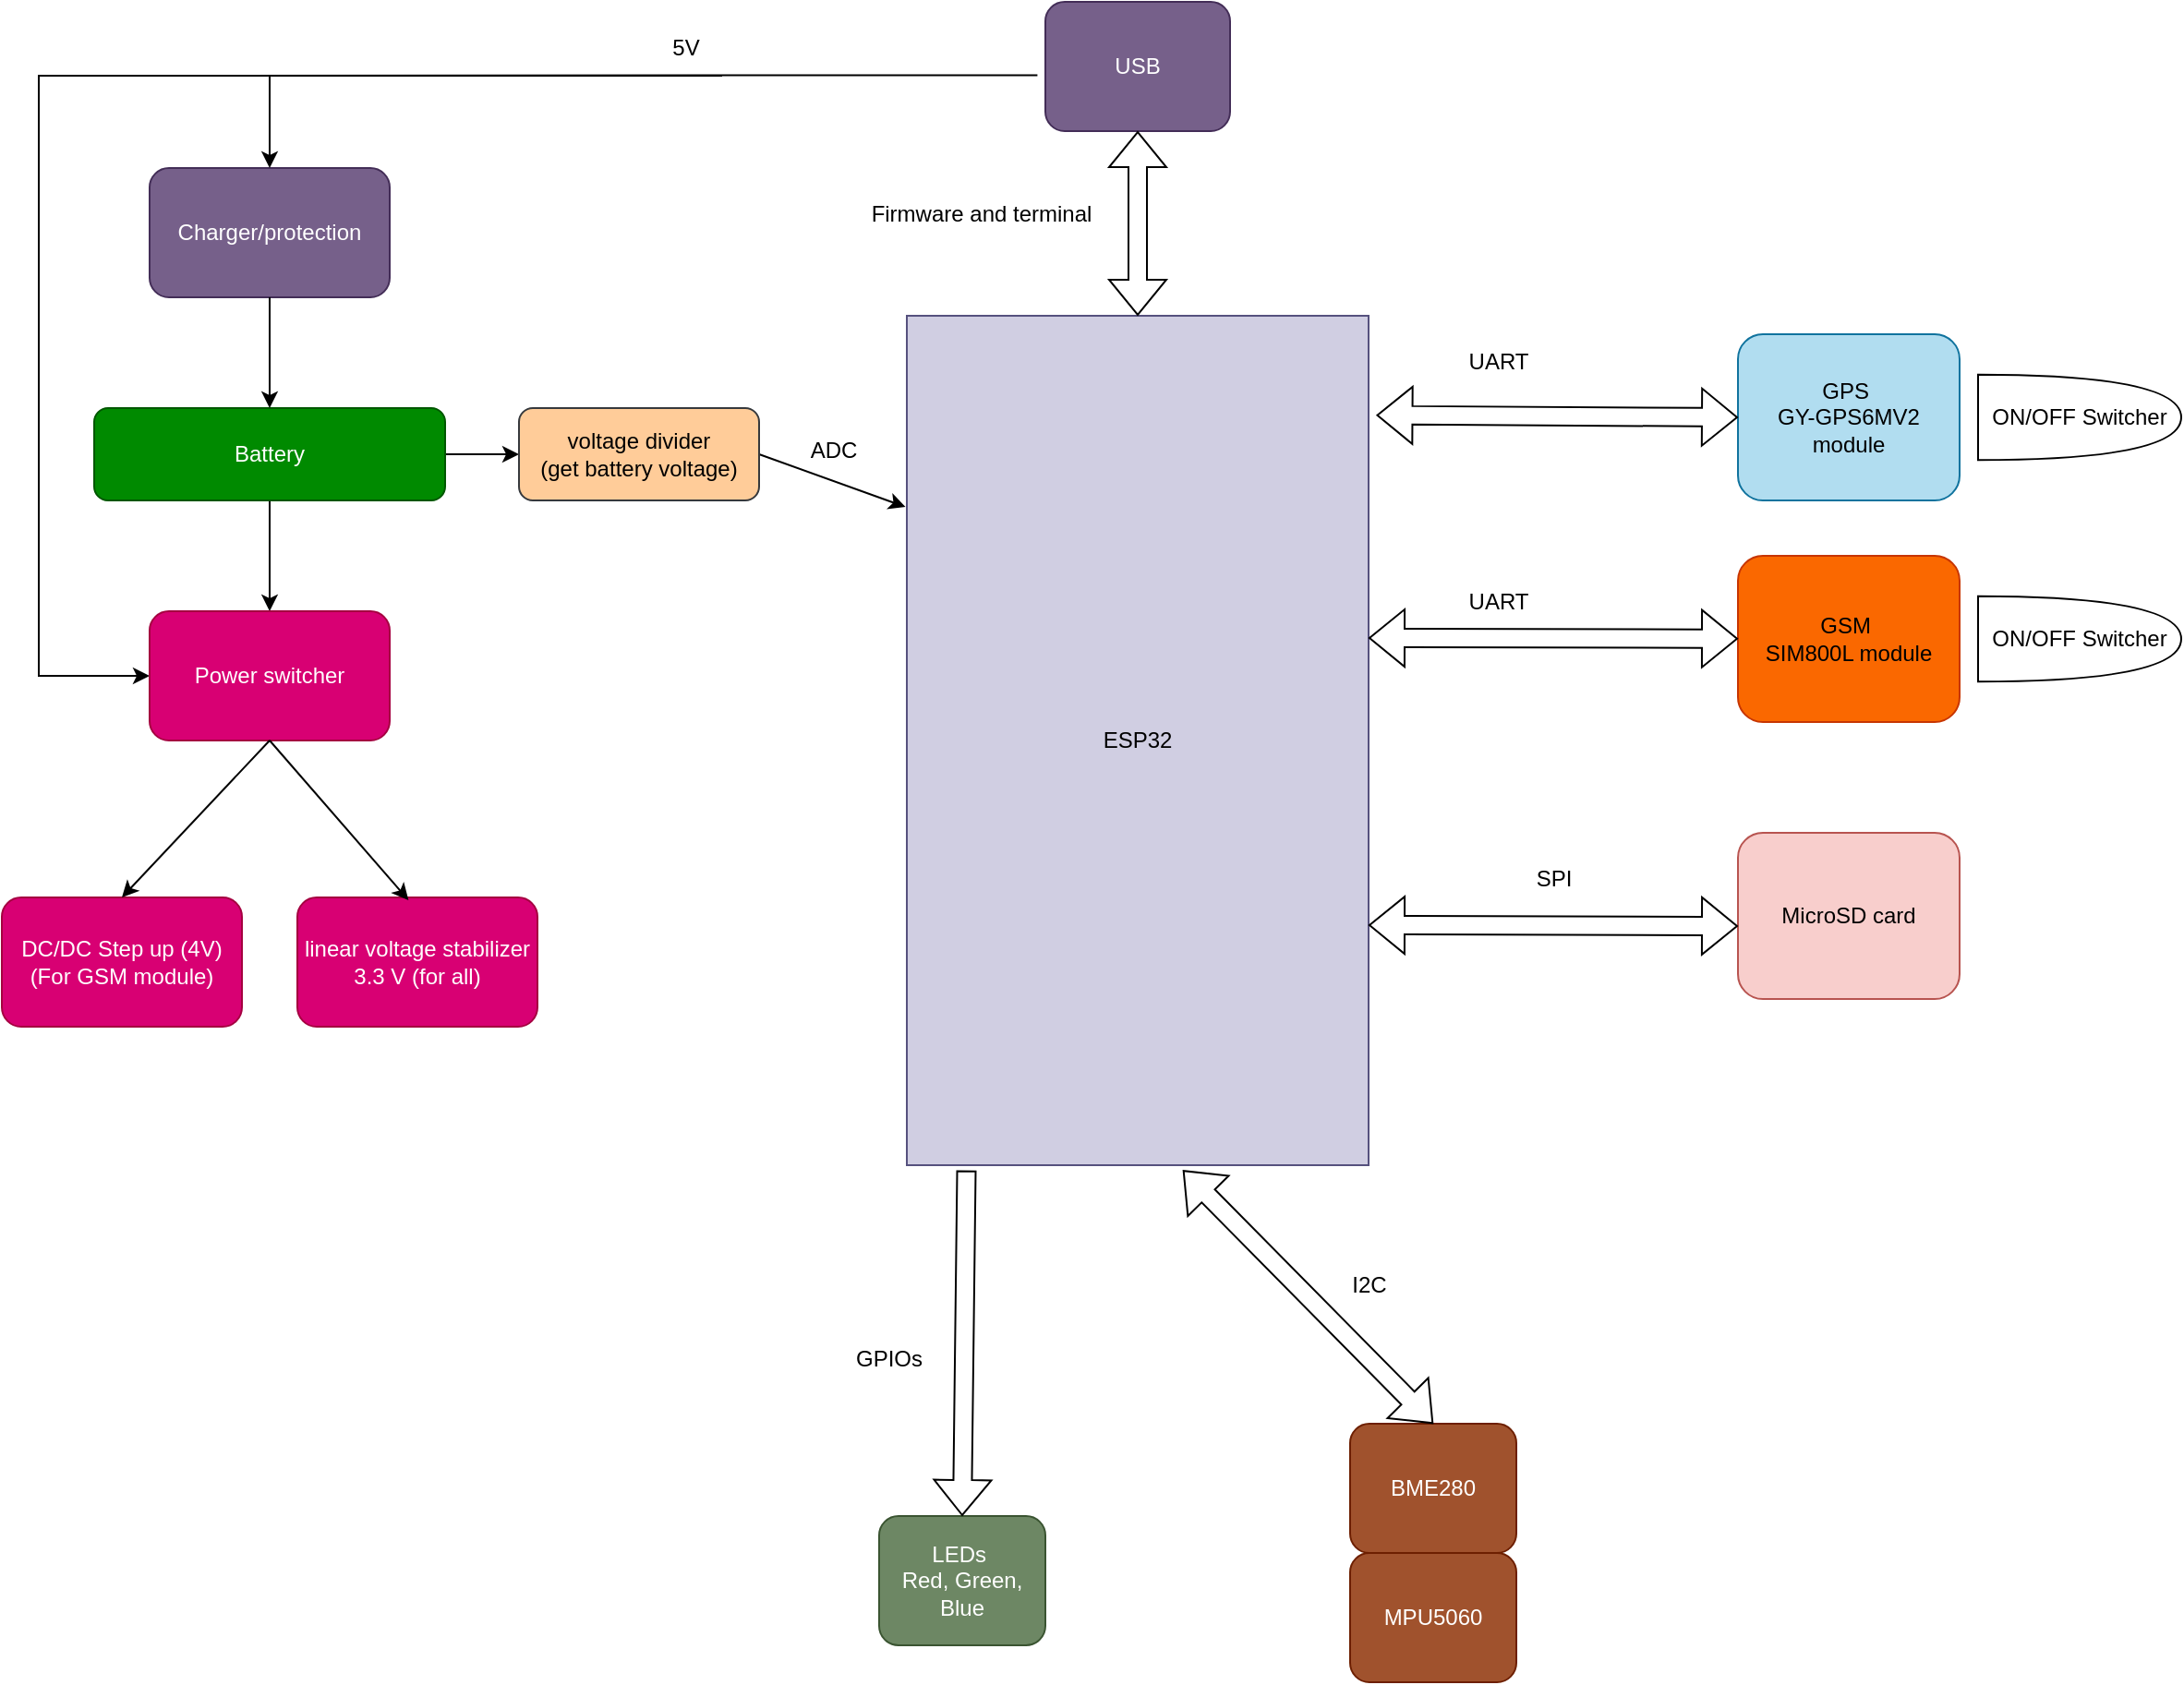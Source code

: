 <mxfile version="23.1.2" type="device">
  <diagram name="Сторінка-1" id="lQlykuT76nLz_-_hPbVb">
    <mxGraphModel dx="2231" dy="1077" grid="0" gridSize="10" guides="1" tooltips="1" connect="1" arrows="1" fold="1" page="1" pageScale="1" pageWidth="827" pageHeight="1169" math="0" shadow="0">
      <root>
        <mxCell id="0" />
        <mxCell id="1" parent="0" />
        <mxCell id="YlhcBeEanbGtURB7-T1P-1" value="ESP32" style="rounded=0;whiteSpace=wrap;html=1;fillColor=#d0cee2;strokeColor=#56517e;" vertex="1" parent="1">
          <mxGeometry x="499" y="220" width="250" height="460" as="geometry" />
        </mxCell>
        <mxCell id="YlhcBeEanbGtURB7-T1P-2" value="GPS&amp;nbsp;&lt;br&gt;&amp;nbsp;GY-GPS6MV2&amp;nbsp;&lt;br&gt;module" style="rounded=1;whiteSpace=wrap;html=1;fillColor=#b1ddf0;strokeColor=#10739e;" vertex="1" parent="1">
          <mxGeometry x="949" y="230" width="120" height="90" as="geometry" />
        </mxCell>
        <mxCell id="YlhcBeEanbGtURB7-T1P-3" value="GSM&amp;nbsp;&lt;br&gt;SIM800L module" style="rounded=1;whiteSpace=wrap;html=1;fillColor=#fa6800;strokeColor=#C73500;fontColor=#000000;" vertex="1" parent="1">
          <mxGeometry x="949" y="350" width="120" height="90" as="geometry" />
        </mxCell>
        <mxCell id="YlhcBeEanbGtURB7-T1P-4" value="MicroSD card" style="rounded=1;whiteSpace=wrap;html=1;fillColor=#f8cecc;strokeColor=#b85450;" vertex="1" parent="1">
          <mxGeometry x="949" y="500" width="120" height="90" as="geometry" />
        </mxCell>
        <mxCell id="YlhcBeEanbGtURB7-T1P-5" value="BME280" style="rounded=1;whiteSpace=wrap;html=1;fillColor=#a0522d;fontColor=#ffffff;strokeColor=#6D1F00;" vertex="1" parent="1">
          <mxGeometry x="739" y="820" width="90" height="70" as="geometry" />
        </mxCell>
        <mxCell id="YlhcBeEanbGtURB7-T1P-6" value="MPU5060" style="rounded=1;whiteSpace=wrap;html=1;fillColor=#a0522d;fontColor=#ffffff;strokeColor=#6D1F00;" vertex="1" parent="1">
          <mxGeometry x="739" y="890" width="90" height="70" as="geometry" />
        </mxCell>
        <mxCell id="YlhcBeEanbGtURB7-T1P-7" value="LEDs&amp;nbsp;&lt;br&gt;Red, Green, Blue" style="rounded=1;whiteSpace=wrap;html=1;fillColor=#6d8764;fontColor=#ffffff;strokeColor=#3A5431;" vertex="1" parent="1">
          <mxGeometry x="484" y="870" width="90" height="70" as="geometry" />
        </mxCell>
        <mxCell id="YlhcBeEanbGtURB7-T1P-8" value="USB" style="rounded=1;whiteSpace=wrap;html=1;fillColor=#76608a;fontColor=#ffffff;strokeColor=#432D57;" vertex="1" parent="1">
          <mxGeometry x="574" y="50" width="100" height="70" as="geometry" />
        </mxCell>
        <mxCell id="YlhcBeEanbGtURB7-T1P-25" value="" style="edgeStyle=orthogonalEdgeStyle;rounded=0;orthogonalLoop=1;jettySize=auto;html=1;" edge="1" parent="1" source="YlhcBeEanbGtURB7-T1P-9" target="YlhcBeEanbGtURB7-T1P-24">
          <mxGeometry relative="1" as="geometry" />
        </mxCell>
        <mxCell id="YlhcBeEanbGtURB7-T1P-50" value="" style="edgeStyle=orthogonalEdgeStyle;rounded=0;orthogonalLoop=1;jettySize=auto;html=1;" edge="1" parent="1" source="YlhcBeEanbGtURB7-T1P-9" target="YlhcBeEanbGtURB7-T1P-48">
          <mxGeometry relative="1" as="geometry" />
        </mxCell>
        <mxCell id="YlhcBeEanbGtURB7-T1P-9" value="Battery" style="rounded=1;whiteSpace=wrap;html=1;fillColor=#008a00;strokeColor=#005700;fontColor=#ffffff;" vertex="1" parent="1">
          <mxGeometry x="59" y="270" width="190" height="50" as="geometry" />
        </mxCell>
        <mxCell id="YlhcBeEanbGtURB7-T1P-10" value="Charger/protection" style="rounded=1;whiteSpace=wrap;html=1;fillColor=#76608a;fontColor=#ffffff;strokeColor=#432D57;" vertex="1" parent="1">
          <mxGeometry x="89" y="140" width="130" height="70" as="geometry" />
        </mxCell>
        <mxCell id="YlhcBeEanbGtURB7-T1P-11" value="DC/DC Step up (4V)&lt;br&gt;(For GSM module)" style="rounded=1;whiteSpace=wrap;html=1;fillColor=#d80073;fontColor=#ffffff;strokeColor=#A50040;" vertex="1" parent="1">
          <mxGeometry x="9" y="535" width="130" height="70" as="geometry" />
        </mxCell>
        <mxCell id="YlhcBeEanbGtURB7-T1P-12" value="linear voltage stabilizer 3.3 V (for all)" style="rounded=1;whiteSpace=wrap;html=1;fillColor=#d80073;fontColor=#ffffff;strokeColor=#A50040;" vertex="1" parent="1">
          <mxGeometry x="169" y="535" width="130" height="70" as="geometry" />
        </mxCell>
        <mxCell id="YlhcBeEanbGtURB7-T1P-14" value="Firmware and terminal" style="text;html=1;align=center;verticalAlign=middle;resizable=0;points=[];autosize=1;strokeColor=none;fillColor=none;" vertex="1" parent="1">
          <mxGeometry x="469" y="150" width="140" height="30" as="geometry" />
        </mxCell>
        <mxCell id="YlhcBeEanbGtURB7-T1P-16" value="" style="shape=flexArrow;endArrow=classic;startArrow=classic;html=1;rounded=0;entryX=0.5;entryY=1;entryDx=0;entryDy=0;exitX=0.5;exitY=0;exitDx=0;exitDy=0;" edge="1" parent="1" source="YlhcBeEanbGtURB7-T1P-1" target="YlhcBeEanbGtURB7-T1P-8">
          <mxGeometry width="100" height="100" relative="1" as="geometry">
            <mxPoint x="449" y="320" as="sourcePoint" />
            <mxPoint x="549" y="220" as="targetPoint" />
          </mxGeometry>
        </mxCell>
        <mxCell id="YlhcBeEanbGtURB7-T1P-17" value="" style="endArrow=classic;html=1;rounded=0;entryX=0.5;entryY=0;entryDx=0;entryDy=0;" edge="1" parent="1" target="YlhcBeEanbGtURB7-T1P-10">
          <mxGeometry width="50" height="50" relative="1" as="geometry">
            <mxPoint x="399" y="90" as="sourcePoint" />
            <mxPoint x="409" y="250" as="targetPoint" />
            <Array as="points">
              <mxPoint x="154" y="90" />
            </Array>
          </mxGeometry>
        </mxCell>
        <mxCell id="YlhcBeEanbGtURB7-T1P-18" value="5V" style="text;html=1;align=center;verticalAlign=middle;resizable=0;points=[];autosize=1;strokeColor=none;fillColor=none;" vertex="1" parent="1">
          <mxGeometry x="359" y="60" width="40" height="30" as="geometry" />
        </mxCell>
        <mxCell id="YlhcBeEanbGtURB7-T1P-19" value="" style="endArrow=classic;html=1;rounded=0;exitX=0.5;exitY=1;exitDx=0;exitDy=0;entryX=0.5;entryY=0;entryDx=0;entryDy=0;" edge="1" parent="1" source="YlhcBeEanbGtURB7-T1P-10" target="YlhcBeEanbGtURB7-T1P-9">
          <mxGeometry width="50" height="50" relative="1" as="geometry">
            <mxPoint x="339" y="340" as="sourcePoint" />
            <mxPoint x="389" y="290" as="targetPoint" />
          </mxGeometry>
        </mxCell>
        <mxCell id="YlhcBeEanbGtURB7-T1P-22" value="" style="endArrow=classic;html=1;rounded=0;exitX=-0.043;exitY=0.567;exitDx=0;exitDy=0;entryX=0;entryY=0.5;entryDx=0;entryDy=0;exitPerimeter=0;" edge="1" parent="1" source="YlhcBeEanbGtURB7-T1P-8" target="YlhcBeEanbGtURB7-T1P-24">
          <mxGeometry width="50" height="50" relative="1" as="geometry">
            <mxPoint x="404" y="90" as="sourcePoint" />
            <mxPoint x="29" y="375" as="targetPoint" />
            <Array as="points">
              <mxPoint x="29" y="90" />
              <mxPoint x="29" y="415" />
            </Array>
          </mxGeometry>
        </mxCell>
        <mxCell id="YlhcBeEanbGtURB7-T1P-24" value="Power switcher" style="rounded=1;whiteSpace=wrap;html=1;fillColor=#d80073;fontColor=#ffffff;strokeColor=#A50040;" vertex="1" parent="1">
          <mxGeometry x="89" y="380" width="130" height="70" as="geometry" />
        </mxCell>
        <mxCell id="YlhcBeEanbGtURB7-T1P-26" value="" style="endArrow=classic;html=1;rounded=0;exitX=0.5;exitY=1;exitDx=0;exitDy=0;entryX=0.463;entryY=0.021;entryDx=0;entryDy=0;entryPerimeter=0;" edge="1" parent="1" source="YlhcBeEanbGtURB7-T1P-24" target="YlhcBeEanbGtURB7-T1P-12">
          <mxGeometry width="50" height="50" relative="1" as="geometry">
            <mxPoint x="309" y="420" as="sourcePoint" />
            <mxPoint x="359" y="370" as="targetPoint" />
          </mxGeometry>
        </mxCell>
        <mxCell id="YlhcBeEanbGtURB7-T1P-27" value="" style="endArrow=classic;html=1;rounded=0;exitX=0.5;exitY=1;exitDx=0;exitDy=0;entryX=0.5;entryY=0;entryDx=0;entryDy=0;" edge="1" parent="1" source="YlhcBeEanbGtURB7-T1P-24" target="YlhcBeEanbGtURB7-T1P-11">
          <mxGeometry width="50" height="50" relative="1" as="geometry">
            <mxPoint x="309" y="420" as="sourcePoint" />
            <mxPoint x="359" y="370" as="targetPoint" />
          </mxGeometry>
        </mxCell>
        <mxCell id="YlhcBeEanbGtURB7-T1P-35" value="" style="shape=flexArrow;endArrow=classic;startArrow=classic;html=1;rounded=0;entryX=0;entryY=0.5;entryDx=0;entryDy=0;exitX=1.017;exitY=0.117;exitDx=0;exitDy=0;exitPerimeter=0;" edge="1" parent="1" source="YlhcBeEanbGtURB7-T1P-1" target="YlhcBeEanbGtURB7-T1P-2">
          <mxGeometry width="100" height="100" relative="1" as="geometry">
            <mxPoint x="859" y="520" as="sourcePoint" />
            <mxPoint x="879" y="274.995" as="targetPoint" />
          </mxGeometry>
        </mxCell>
        <mxCell id="YlhcBeEanbGtURB7-T1P-36" value="UART" style="text;html=1;align=center;verticalAlign=middle;resizable=0;points=[];autosize=1;strokeColor=none;fillColor=none;" vertex="1" parent="1">
          <mxGeometry x="789" y="230" width="60" height="30" as="geometry" />
        </mxCell>
        <mxCell id="YlhcBeEanbGtURB7-T1P-37" value="" style="shape=flexArrow;endArrow=classic;startArrow=classic;html=1;rounded=0;exitX=1.017;exitY=0.117;exitDx=0;exitDy=0;exitPerimeter=0;" edge="1" parent="1" target="YlhcBeEanbGtURB7-T1P-3">
          <mxGeometry width="100" height="100" relative="1" as="geometry">
            <mxPoint x="749" y="394.5" as="sourcePoint" />
            <mxPoint x="875" y="395.5" as="targetPoint" />
          </mxGeometry>
        </mxCell>
        <mxCell id="YlhcBeEanbGtURB7-T1P-38" value="UART" style="text;html=1;align=center;verticalAlign=middle;resizable=0;points=[];autosize=1;strokeColor=none;fillColor=none;" vertex="1" parent="1">
          <mxGeometry x="789" y="360" width="60" height="30" as="geometry" />
        </mxCell>
        <mxCell id="YlhcBeEanbGtURB7-T1P-39" value="ON/OFF Switcher" style="shape=or;whiteSpace=wrap;html=1;" vertex="1" parent="1">
          <mxGeometry x="1079" y="251.88" width="110" height="46.25" as="geometry" />
        </mxCell>
        <mxCell id="YlhcBeEanbGtURB7-T1P-40" value="ON/OFF Switcher" style="shape=or;whiteSpace=wrap;html=1;" vertex="1" parent="1">
          <mxGeometry x="1079" y="371.88" width="110" height="46.25" as="geometry" />
        </mxCell>
        <mxCell id="YlhcBeEanbGtURB7-T1P-41" value="" style="shape=flexArrow;endArrow=classic;startArrow=classic;html=1;rounded=0;exitX=1.017;exitY=0.117;exitDx=0;exitDy=0;exitPerimeter=0;" edge="1" parent="1">
          <mxGeometry width="100" height="100" relative="1" as="geometry">
            <mxPoint x="749" y="550" as="sourcePoint" />
            <mxPoint x="949" y="550.5" as="targetPoint" />
          </mxGeometry>
        </mxCell>
        <mxCell id="YlhcBeEanbGtURB7-T1P-42" value="SPI" style="text;html=1;align=center;verticalAlign=middle;resizable=0;points=[];autosize=1;strokeColor=none;fillColor=none;" vertex="1" parent="1">
          <mxGeometry x="829" y="510" width="40" height="30" as="geometry" />
        </mxCell>
        <mxCell id="YlhcBeEanbGtURB7-T1P-43" value="" style="shape=flexArrow;endArrow=classic;startArrow=classic;html=1;rounded=0;exitX=0.5;exitY=0;exitDx=0;exitDy=0;entryX=0.598;entryY=1.006;entryDx=0;entryDy=0;entryPerimeter=0;" edge="1" parent="1" source="YlhcBeEanbGtURB7-T1P-5" target="YlhcBeEanbGtURB7-T1P-1">
          <mxGeometry width="100" height="100" relative="1" as="geometry">
            <mxPoint x="619" y="650" as="sourcePoint" />
            <mxPoint x="719" y="550" as="targetPoint" />
          </mxGeometry>
        </mxCell>
        <mxCell id="YlhcBeEanbGtURB7-T1P-44" value="I2C" style="text;html=1;align=center;verticalAlign=middle;resizable=0;points=[];autosize=1;strokeColor=none;fillColor=none;" vertex="1" parent="1">
          <mxGeometry x="729" y="730" width="40" height="30" as="geometry" />
        </mxCell>
        <mxCell id="YlhcBeEanbGtURB7-T1P-45" value="" style="shape=flexArrow;endArrow=classic;html=1;rounded=0;entryX=0.5;entryY=0;entryDx=0;entryDy=0;exitX=0.129;exitY=1.006;exitDx=0;exitDy=0;exitPerimeter=0;" edge="1" parent="1" source="YlhcBeEanbGtURB7-T1P-1" target="YlhcBeEanbGtURB7-T1P-7">
          <mxGeometry width="50" height="50" relative="1" as="geometry">
            <mxPoint x="509" y="790" as="sourcePoint" />
            <mxPoint x="679" y="650" as="targetPoint" />
          </mxGeometry>
        </mxCell>
        <mxCell id="YlhcBeEanbGtURB7-T1P-46" value="GPIOs" style="text;html=1;align=center;verticalAlign=middle;resizable=0;points=[];autosize=1;strokeColor=none;fillColor=none;" vertex="1" parent="1">
          <mxGeometry x="459" y="770" width="60" height="30" as="geometry" />
        </mxCell>
        <mxCell id="YlhcBeEanbGtURB7-T1P-47" value="" style="endArrow=classic;html=1;rounded=0;entryX=-0.003;entryY=0.225;entryDx=0;entryDy=0;entryPerimeter=0;exitX=1;exitY=0.5;exitDx=0;exitDy=0;" edge="1" parent="1" source="YlhcBeEanbGtURB7-T1P-48" target="YlhcBeEanbGtURB7-T1P-1">
          <mxGeometry width="50" height="50" relative="1" as="geometry">
            <mxPoint x="429" y="320" as="sourcePoint" />
            <mxPoint x="649" y="400" as="targetPoint" />
          </mxGeometry>
        </mxCell>
        <mxCell id="YlhcBeEanbGtURB7-T1P-48" value="voltage divider&lt;br&gt;(get battery voltage)" style="rounded=1;whiteSpace=wrap;html=1;fillColor=#ffcc99;strokeColor=#36393d;" vertex="1" parent="1">
          <mxGeometry x="289" y="270" width="130" height="50" as="geometry" />
        </mxCell>
        <mxCell id="YlhcBeEanbGtURB7-T1P-49" value="ADC" style="text;html=1;align=center;verticalAlign=middle;resizable=0;points=[];autosize=1;strokeColor=none;fillColor=none;" vertex="1" parent="1">
          <mxGeometry x="434" y="278" width="50" height="30" as="geometry" />
        </mxCell>
      </root>
    </mxGraphModel>
  </diagram>
</mxfile>
